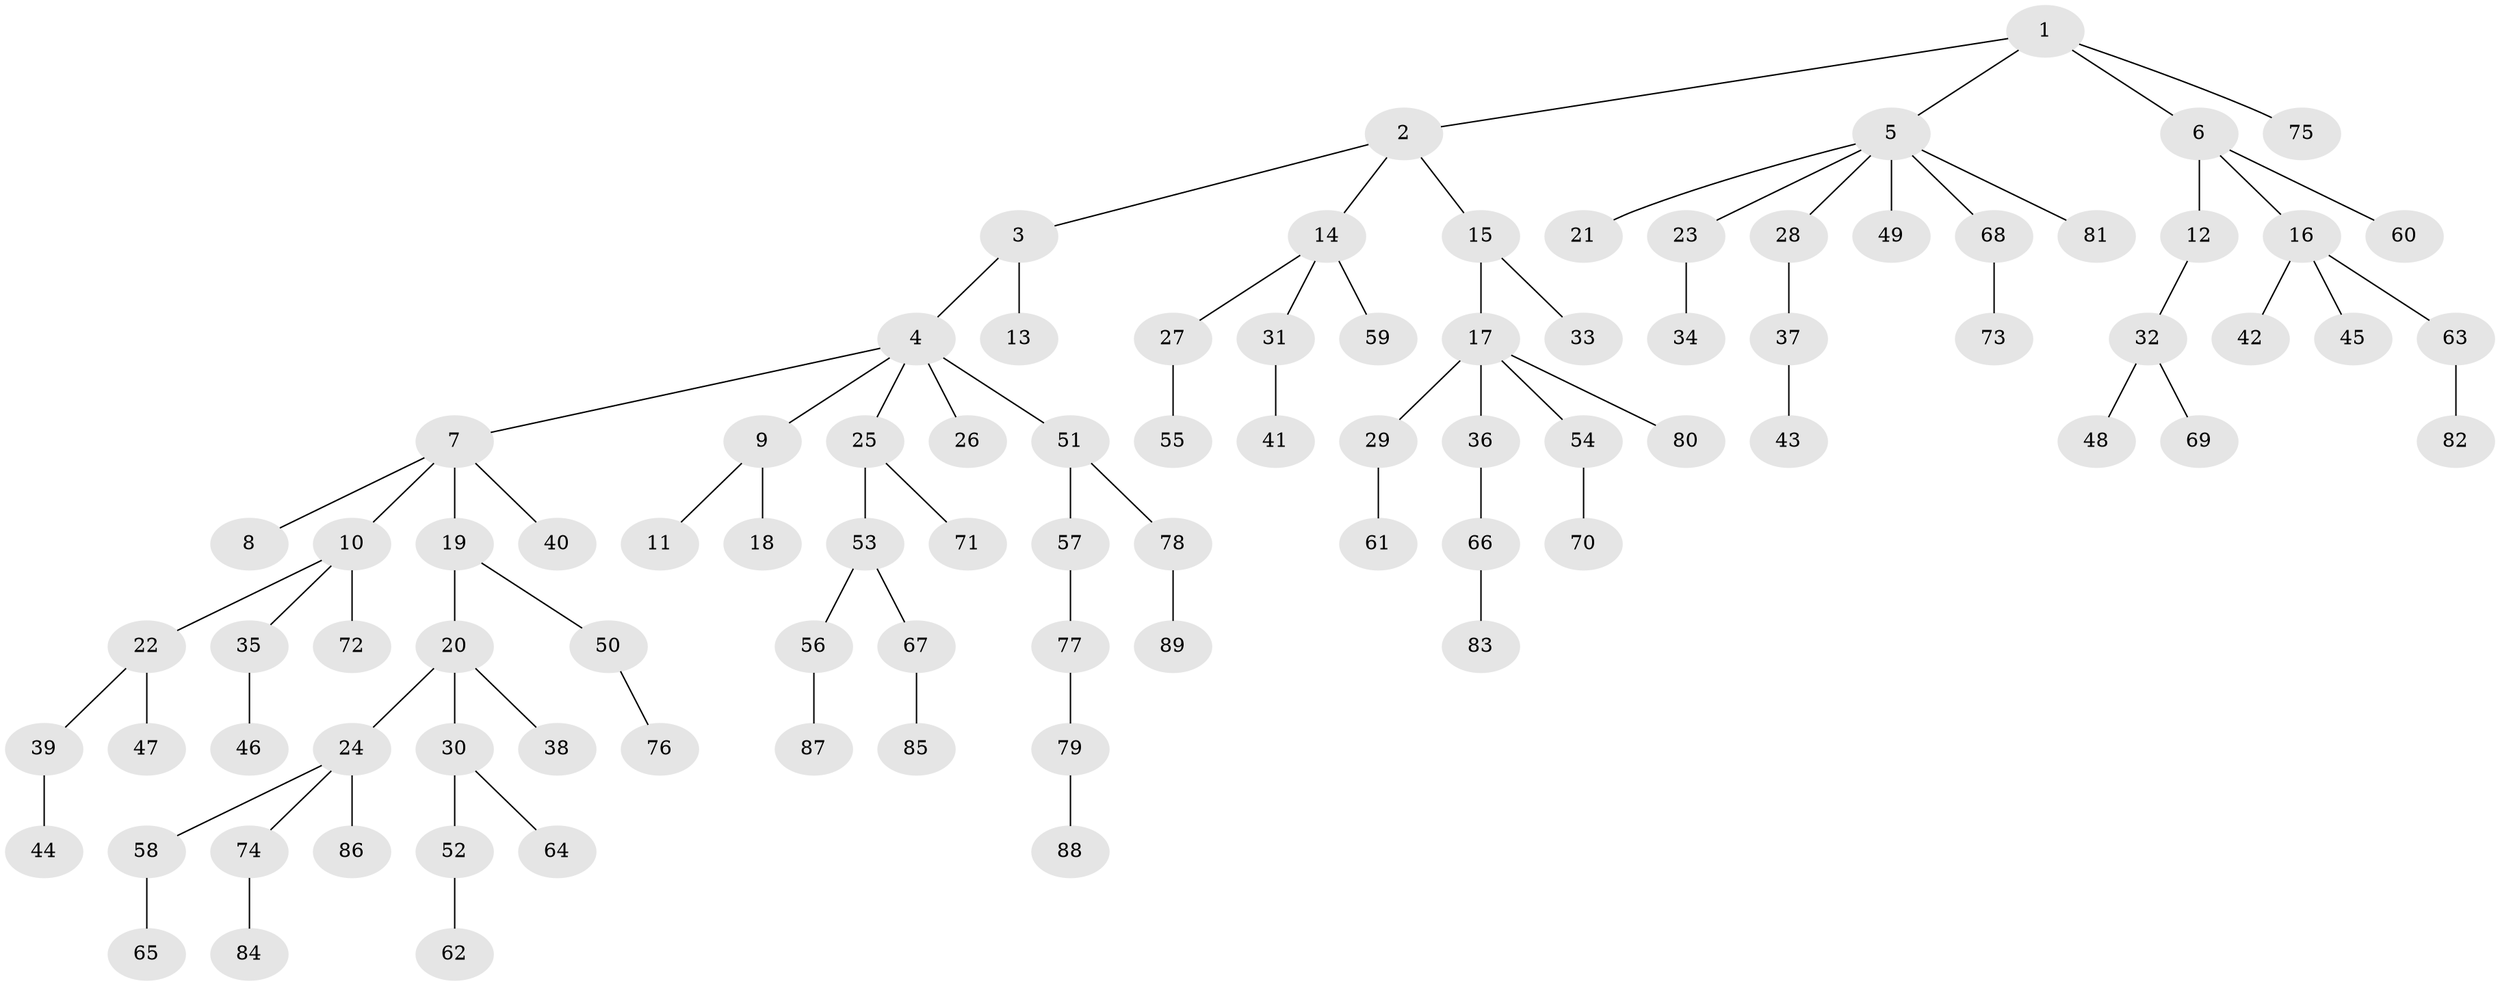 // Generated by graph-tools (version 1.1) at 2025/11/02/27/25 16:11:28]
// undirected, 89 vertices, 88 edges
graph export_dot {
graph [start="1"]
  node [color=gray90,style=filled];
  1;
  2;
  3;
  4;
  5;
  6;
  7;
  8;
  9;
  10;
  11;
  12;
  13;
  14;
  15;
  16;
  17;
  18;
  19;
  20;
  21;
  22;
  23;
  24;
  25;
  26;
  27;
  28;
  29;
  30;
  31;
  32;
  33;
  34;
  35;
  36;
  37;
  38;
  39;
  40;
  41;
  42;
  43;
  44;
  45;
  46;
  47;
  48;
  49;
  50;
  51;
  52;
  53;
  54;
  55;
  56;
  57;
  58;
  59;
  60;
  61;
  62;
  63;
  64;
  65;
  66;
  67;
  68;
  69;
  70;
  71;
  72;
  73;
  74;
  75;
  76;
  77;
  78;
  79;
  80;
  81;
  82;
  83;
  84;
  85;
  86;
  87;
  88;
  89;
  1 -- 2;
  1 -- 5;
  1 -- 6;
  1 -- 75;
  2 -- 3;
  2 -- 14;
  2 -- 15;
  3 -- 4;
  3 -- 13;
  4 -- 7;
  4 -- 9;
  4 -- 25;
  4 -- 26;
  4 -- 51;
  5 -- 21;
  5 -- 23;
  5 -- 28;
  5 -- 49;
  5 -- 68;
  5 -- 81;
  6 -- 12;
  6 -- 16;
  6 -- 60;
  7 -- 8;
  7 -- 10;
  7 -- 19;
  7 -- 40;
  9 -- 11;
  9 -- 18;
  10 -- 22;
  10 -- 35;
  10 -- 72;
  12 -- 32;
  14 -- 27;
  14 -- 31;
  14 -- 59;
  15 -- 17;
  15 -- 33;
  16 -- 42;
  16 -- 45;
  16 -- 63;
  17 -- 29;
  17 -- 36;
  17 -- 54;
  17 -- 80;
  19 -- 20;
  19 -- 50;
  20 -- 24;
  20 -- 30;
  20 -- 38;
  22 -- 39;
  22 -- 47;
  23 -- 34;
  24 -- 58;
  24 -- 74;
  24 -- 86;
  25 -- 53;
  25 -- 71;
  27 -- 55;
  28 -- 37;
  29 -- 61;
  30 -- 52;
  30 -- 64;
  31 -- 41;
  32 -- 48;
  32 -- 69;
  35 -- 46;
  36 -- 66;
  37 -- 43;
  39 -- 44;
  50 -- 76;
  51 -- 57;
  51 -- 78;
  52 -- 62;
  53 -- 56;
  53 -- 67;
  54 -- 70;
  56 -- 87;
  57 -- 77;
  58 -- 65;
  63 -- 82;
  66 -- 83;
  67 -- 85;
  68 -- 73;
  74 -- 84;
  77 -- 79;
  78 -- 89;
  79 -- 88;
}

